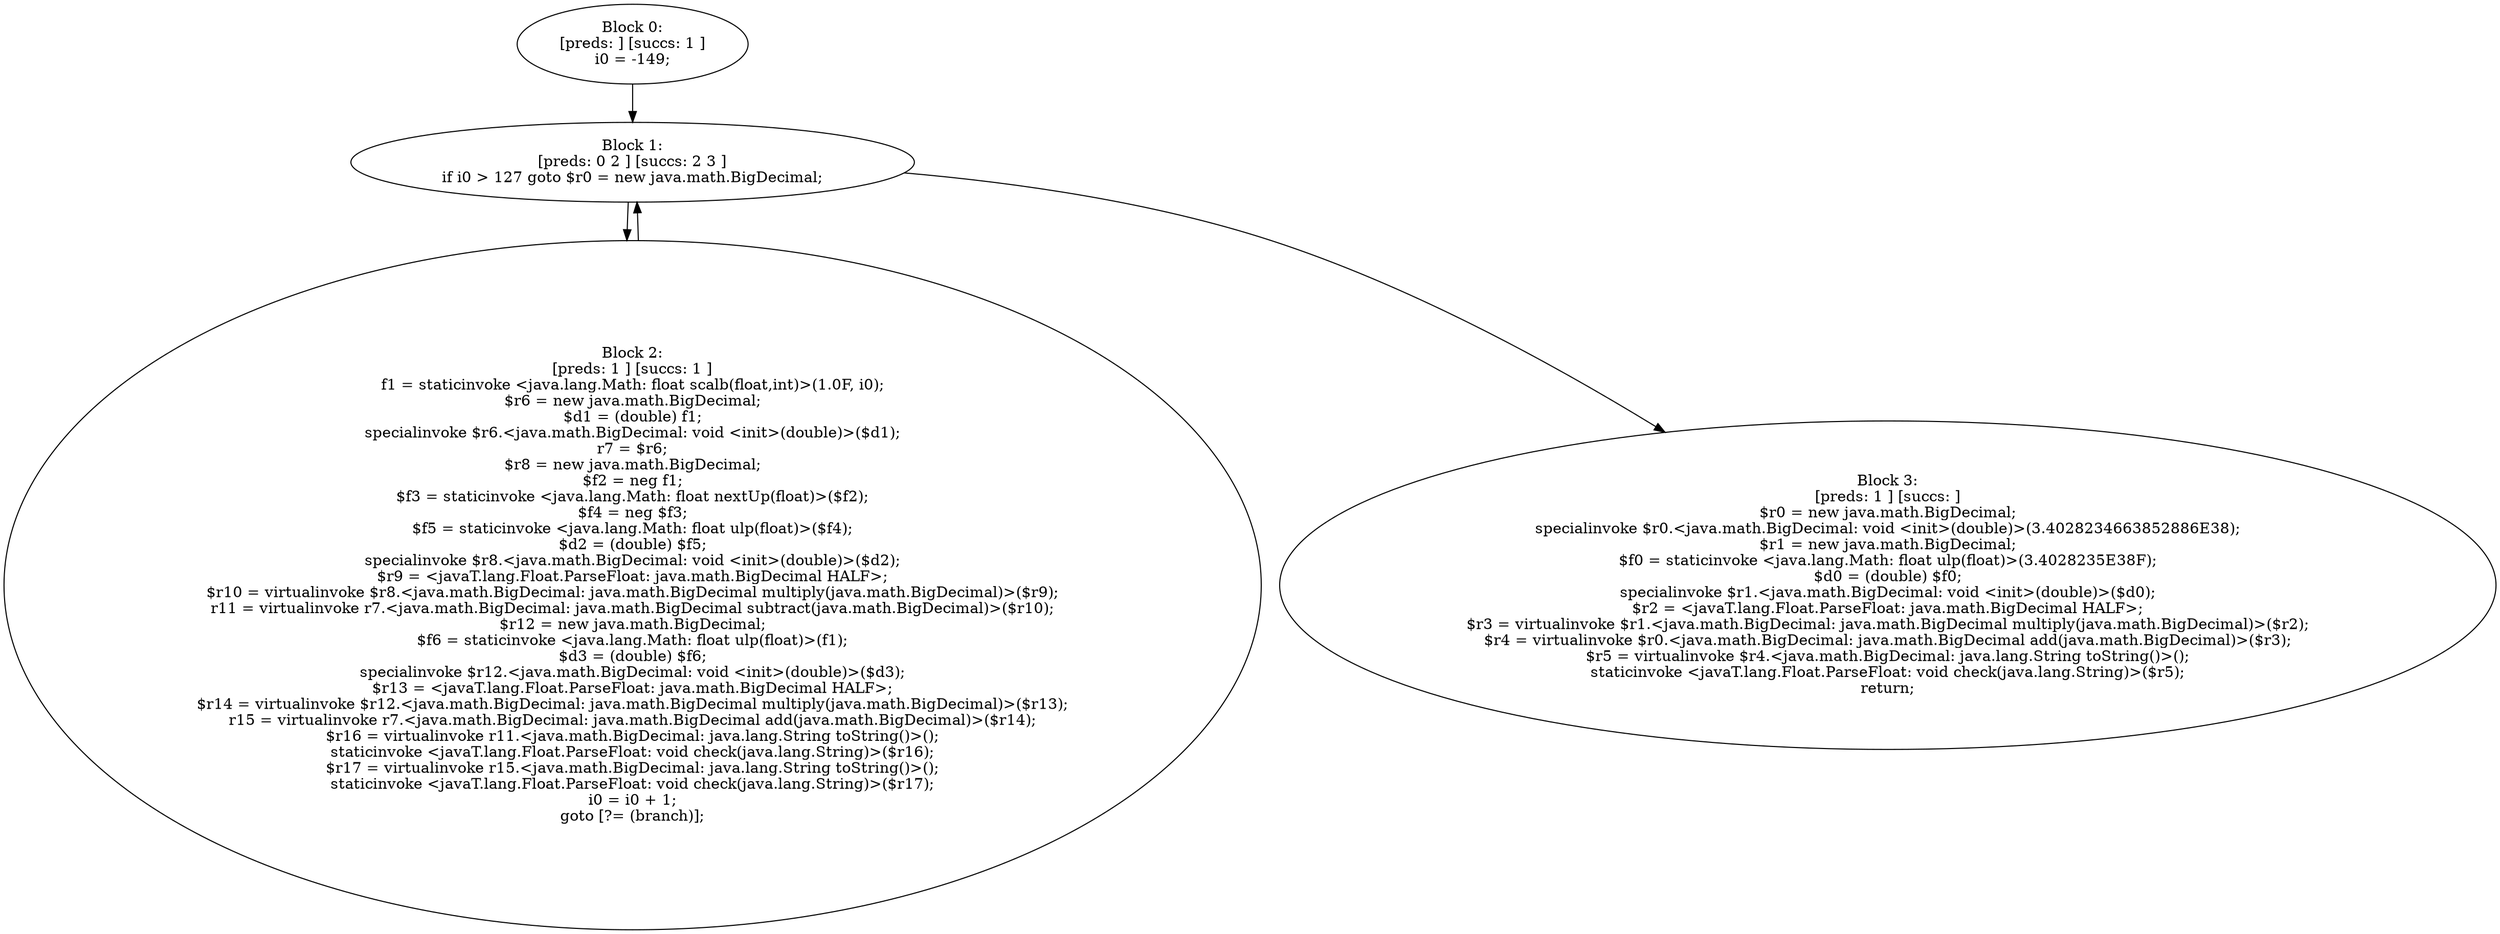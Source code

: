 digraph "unitGraph" {
    "Block 0:
[preds: ] [succs: 1 ]
i0 = -149;
"
    "Block 1:
[preds: 0 2 ] [succs: 2 3 ]
if i0 > 127 goto $r0 = new java.math.BigDecimal;
"
    "Block 2:
[preds: 1 ] [succs: 1 ]
f1 = staticinvoke <java.lang.Math: float scalb(float,int)>(1.0F, i0);
$r6 = new java.math.BigDecimal;
$d1 = (double) f1;
specialinvoke $r6.<java.math.BigDecimal: void <init>(double)>($d1);
r7 = $r6;
$r8 = new java.math.BigDecimal;
$f2 = neg f1;
$f3 = staticinvoke <java.lang.Math: float nextUp(float)>($f2);
$f4 = neg $f3;
$f5 = staticinvoke <java.lang.Math: float ulp(float)>($f4);
$d2 = (double) $f5;
specialinvoke $r8.<java.math.BigDecimal: void <init>(double)>($d2);
$r9 = <javaT.lang.Float.ParseFloat: java.math.BigDecimal HALF>;
$r10 = virtualinvoke $r8.<java.math.BigDecimal: java.math.BigDecimal multiply(java.math.BigDecimal)>($r9);
r11 = virtualinvoke r7.<java.math.BigDecimal: java.math.BigDecimal subtract(java.math.BigDecimal)>($r10);
$r12 = new java.math.BigDecimal;
$f6 = staticinvoke <java.lang.Math: float ulp(float)>(f1);
$d3 = (double) $f6;
specialinvoke $r12.<java.math.BigDecimal: void <init>(double)>($d3);
$r13 = <javaT.lang.Float.ParseFloat: java.math.BigDecimal HALF>;
$r14 = virtualinvoke $r12.<java.math.BigDecimal: java.math.BigDecimal multiply(java.math.BigDecimal)>($r13);
r15 = virtualinvoke r7.<java.math.BigDecimal: java.math.BigDecimal add(java.math.BigDecimal)>($r14);
$r16 = virtualinvoke r11.<java.math.BigDecimal: java.lang.String toString()>();
staticinvoke <javaT.lang.Float.ParseFloat: void check(java.lang.String)>($r16);
$r17 = virtualinvoke r15.<java.math.BigDecimal: java.lang.String toString()>();
staticinvoke <javaT.lang.Float.ParseFloat: void check(java.lang.String)>($r17);
i0 = i0 + 1;
goto [?= (branch)];
"
    "Block 3:
[preds: 1 ] [succs: ]
$r0 = new java.math.BigDecimal;
specialinvoke $r0.<java.math.BigDecimal: void <init>(double)>(3.4028234663852886E38);
$r1 = new java.math.BigDecimal;
$f0 = staticinvoke <java.lang.Math: float ulp(float)>(3.4028235E38F);
$d0 = (double) $f0;
specialinvoke $r1.<java.math.BigDecimal: void <init>(double)>($d0);
$r2 = <javaT.lang.Float.ParseFloat: java.math.BigDecimal HALF>;
$r3 = virtualinvoke $r1.<java.math.BigDecimal: java.math.BigDecimal multiply(java.math.BigDecimal)>($r2);
$r4 = virtualinvoke $r0.<java.math.BigDecimal: java.math.BigDecimal add(java.math.BigDecimal)>($r3);
$r5 = virtualinvoke $r4.<java.math.BigDecimal: java.lang.String toString()>();
staticinvoke <javaT.lang.Float.ParseFloat: void check(java.lang.String)>($r5);
return;
"
    "Block 0:
[preds: ] [succs: 1 ]
i0 = -149;
"->"Block 1:
[preds: 0 2 ] [succs: 2 3 ]
if i0 > 127 goto $r0 = new java.math.BigDecimal;
";
    "Block 1:
[preds: 0 2 ] [succs: 2 3 ]
if i0 > 127 goto $r0 = new java.math.BigDecimal;
"->"Block 2:
[preds: 1 ] [succs: 1 ]
f1 = staticinvoke <java.lang.Math: float scalb(float,int)>(1.0F, i0);
$r6 = new java.math.BigDecimal;
$d1 = (double) f1;
specialinvoke $r6.<java.math.BigDecimal: void <init>(double)>($d1);
r7 = $r6;
$r8 = new java.math.BigDecimal;
$f2 = neg f1;
$f3 = staticinvoke <java.lang.Math: float nextUp(float)>($f2);
$f4 = neg $f3;
$f5 = staticinvoke <java.lang.Math: float ulp(float)>($f4);
$d2 = (double) $f5;
specialinvoke $r8.<java.math.BigDecimal: void <init>(double)>($d2);
$r9 = <javaT.lang.Float.ParseFloat: java.math.BigDecimal HALF>;
$r10 = virtualinvoke $r8.<java.math.BigDecimal: java.math.BigDecimal multiply(java.math.BigDecimal)>($r9);
r11 = virtualinvoke r7.<java.math.BigDecimal: java.math.BigDecimal subtract(java.math.BigDecimal)>($r10);
$r12 = new java.math.BigDecimal;
$f6 = staticinvoke <java.lang.Math: float ulp(float)>(f1);
$d3 = (double) $f6;
specialinvoke $r12.<java.math.BigDecimal: void <init>(double)>($d3);
$r13 = <javaT.lang.Float.ParseFloat: java.math.BigDecimal HALF>;
$r14 = virtualinvoke $r12.<java.math.BigDecimal: java.math.BigDecimal multiply(java.math.BigDecimal)>($r13);
r15 = virtualinvoke r7.<java.math.BigDecimal: java.math.BigDecimal add(java.math.BigDecimal)>($r14);
$r16 = virtualinvoke r11.<java.math.BigDecimal: java.lang.String toString()>();
staticinvoke <javaT.lang.Float.ParseFloat: void check(java.lang.String)>($r16);
$r17 = virtualinvoke r15.<java.math.BigDecimal: java.lang.String toString()>();
staticinvoke <javaT.lang.Float.ParseFloat: void check(java.lang.String)>($r17);
i0 = i0 + 1;
goto [?= (branch)];
";
    "Block 1:
[preds: 0 2 ] [succs: 2 3 ]
if i0 > 127 goto $r0 = new java.math.BigDecimal;
"->"Block 3:
[preds: 1 ] [succs: ]
$r0 = new java.math.BigDecimal;
specialinvoke $r0.<java.math.BigDecimal: void <init>(double)>(3.4028234663852886E38);
$r1 = new java.math.BigDecimal;
$f0 = staticinvoke <java.lang.Math: float ulp(float)>(3.4028235E38F);
$d0 = (double) $f0;
specialinvoke $r1.<java.math.BigDecimal: void <init>(double)>($d0);
$r2 = <javaT.lang.Float.ParseFloat: java.math.BigDecimal HALF>;
$r3 = virtualinvoke $r1.<java.math.BigDecimal: java.math.BigDecimal multiply(java.math.BigDecimal)>($r2);
$r4 = virtualinvoke $r0.<java.math.BigDecimal: java.math.BigDecimal add(java.math.BigDecimal)>($r3);
$r5 = virtualinvoke $r4.<java.math.BigDecimal: java.lang.String toString()>();
staticinvoke <javaT.lang.Float.ParseFloat: void check(java.lang.String)>($r5);
return;
";
    "Block 2:
[preds: 1 ] [succs: 1 ]
f1 = staticinvoke <java.lang.Math: float scalb(float,int)>(1.0F, i0);
$r6 = new java.math.BigDecimal;
$d1 = (double) f1;
specialinvoke $r6.<java.math.BigDecimal: void <init>(double)>($d1);
r7 = $r6;
$r8 = new java.math.BigDecimal;
$f2 = neg f1;
$f3 = staticinvoke <java.lang.Math: float nextUp(float)>($f2);
$f4 = neg $f3;
$f5 = staticinvoke <java.lang.Math: float ulp(float)>($f4);
$d2 = (double) $f5;
specialinvoke $r8.<java.math.BigDecimal: void <init>(double)>($d2);
$r9 = <javaT.lang.Float.ParseFloat: java.math.BigDecimal HALF>;
$r10 = virtualinvoke $r8.<java.math.BigDecimal: java.math.BigDecimal multiply(java.math.BigDecimal)>($r9);
r11 = virtualinvoke r7.<java.math.BigDecimal: java.math.BigDecimal subtract(java.math.BigDecimal)>($r10);
$r12 = new java.math.BigDecimal;
$f6 = staticinvoke <java.lang.Math: float ulp(float)>(f1);
$d3 = (double) $f6;
specialinvoke $r12.<java.math.BigDecimal: void <init>(double)>($d3);
$r13 = <javaT.lang.Float.ParseFloat: java.math.BigDecimal HALF>;
$r14 = virtualinvoke $r12.<java.math.BigDecimal: java.math.BigDecimal multiply(java.math.BigDecimal)>($r13);
r15 = virtualinvoke r7.<java.math.BigDecimal: java.math.BigDecimal add(java.math.BigDecimal)>($r14);
$r16 = virtualinvoke r11.<java.math.BigDecimal: java.lang.String toString()>();
staticinvoke <javaT.lang.Float.ParseFloat: void check(java.lang.String)>($r16);
$r17 = virtualinvoke r15.<java.math.BigDecimal: java.lang.String toString()>();
staticinvoke <javaT.lang.Float.ParseFloat: void check(java.lang.String)>($r17);
i0 = i0 + 1;
goto [?= (branch)];
"->"Block 1:
[preds: 0 2 ] [succs: 2 3 ]
if i0 > 127 goto $r0 = new java.math.BigDecimal;
";
}
